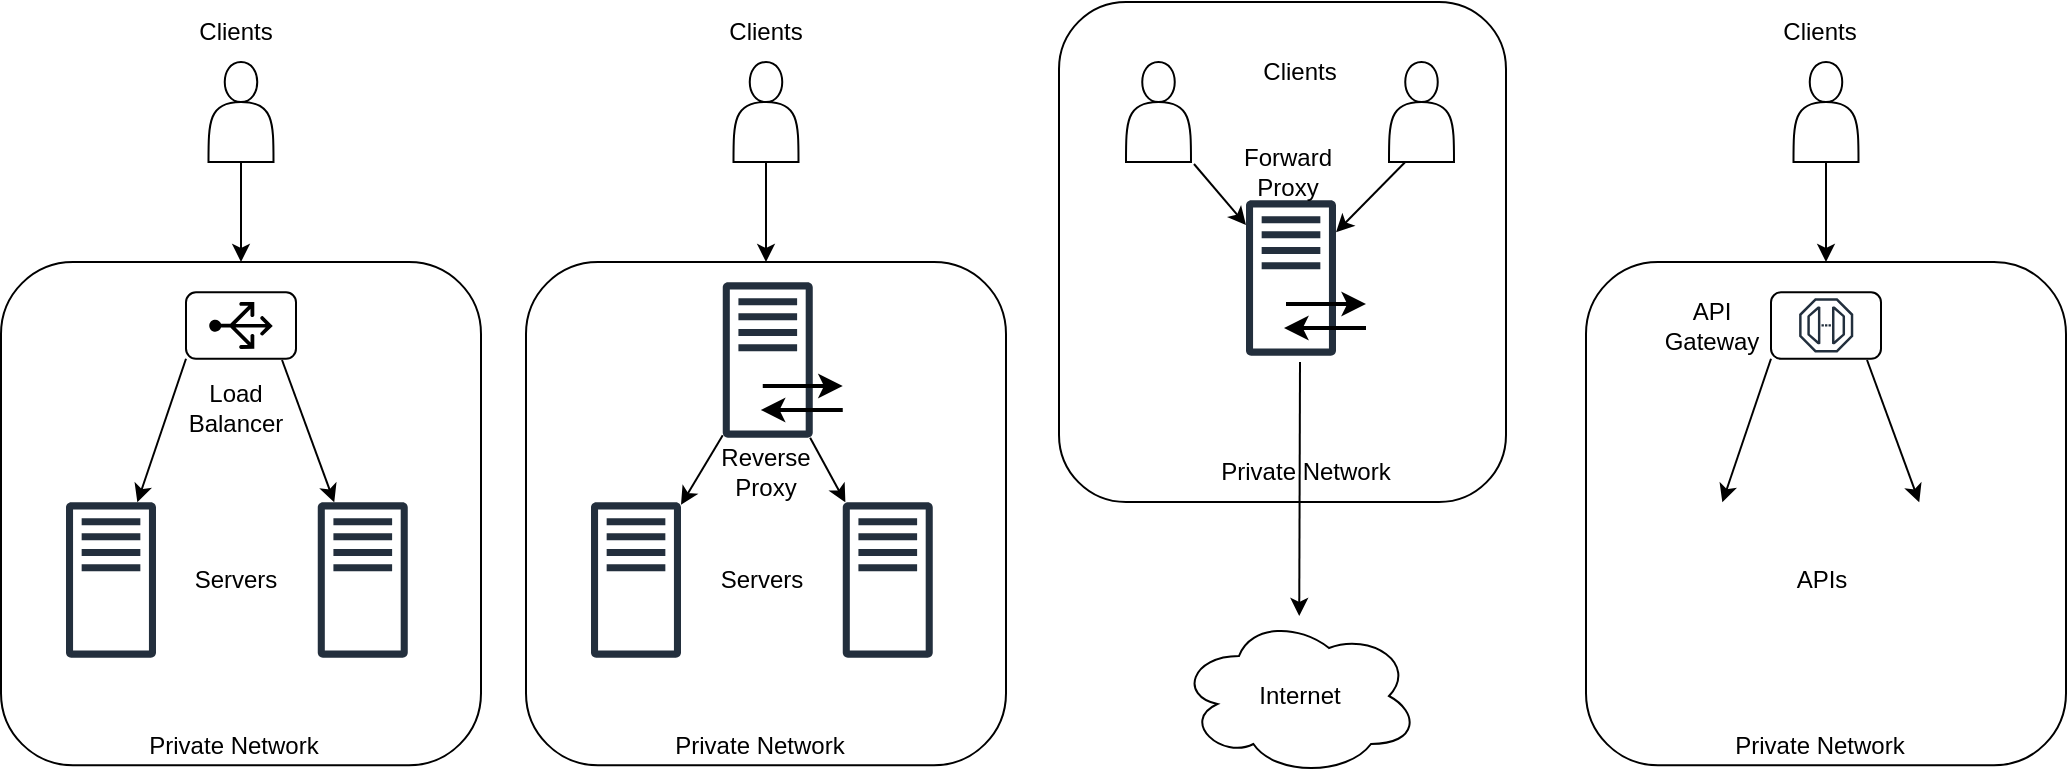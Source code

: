 <mxfile version="21.6.6" type="github">
  <diagram name="Page-1" id="BUqAdPhRB4Lpo9XYMQPq">
    <mxGraphModel dx="954" dy="499" grid="1" gridSize="10" guides="1" tooltips="1" connect="1" arrows="1" fold="1" page="1" pageScale="1" pageWidth="850" pageHeight="1100" math="0" shadow="0">
      <root>
        <mxCell id="0" />
        <mxCell id="1" parent="0" />
        <mxCell id="0IamSGhX4x1fuv4fyuVd-6" value="" style="rounded=1;whiteSpace=wrap;html=1;" vertex="1" parent="1">
          <mxGeometry x="27.5" y="190" width="240" height="251.62" as="geometry" />
        </mxCell>
        <mxCell id="0IamSGhX4x1fuv4fyuVd-1" value="" style="shape=actor;whiteSpace=wrap;html=1;" vertex="1" parent="1">
          <mxGeometry x="131.25" y="90" width="32.5" height="50" as="geometry" />
        </mxCell>
        <mxCell id="0IamSGhX4x1fuv4fyuVd-4" value="" style="sketch=0;outlineConnect=0;fontColor=#232F3E;gradientColor=none;fillColor=#232F3D;strokeColor=none;dashed=0;verticalLabelPosition=bottom;verticalAlign=top;align=center;html=1;fontSize=12;fontStyle=0;aspect=fixed;pointerEvents=1;shape=mxgraph.aws4.traditional_server;" vertex="1" parent="1">
          <mxGeometry x="60" y="310" width="45" height="78" as="geometry" />
        </mxCell>
        <mxCell id="0IamSGhX4x1fuv4fyuVd-5" value="" style="sketch=0;outlineConnect=0;fontColor=#232F3E;gradientColor=none;fillColor=#232F3D;strokeColor=none;dashed=0;verticalLabelPosition=bottom;verticalAlign=top;align=center;html=1;fontSize=12;fontStyle=0;aspect=fixed;pointerEvents=1;shape=mxgraph.aws4.traditional_server;" vertex="1" parent="1">
          <mxGeometry x="185.88" y="310" width="45" height="78" as="geometry" />
        </mxCell>
        <mxCell id="0IamSGhX4x1fuv4fyuVd-7" value="" style="group" vertex="1" connectable="0" parent="1">
          <mxGeometry x="120" y="205.13" width="55" height="33.25" as="geometry" />
        </mxCell>
        <mxCell id="0IamSGhX4x1fuv4fyuVd-3" value="" style="rounded=1;whiteSpace=wrap;html=1;" vertex="1" parent="0IamSGhX4x1fuv4fyuVd-7">
          <mxGeometry width="55" height="33.25" as="geometry" />
        </mxCell>
        <mxCell id="0IamSGhX4x1fuv4fyuVd-2" value="" style="sketch=0;aspect=fixed;pointerEvents=1;shadow=0;dashed=0;html=1;strokeColor=none;labelPosition=center;verticalLabelPosition=bottom;verticalAlign=top;align=center;fillColor=#000000;shape=mxgraph.azure.load_balancer_generic;direction=north;strokeWidth=1;" vertex="1" parent="0IamSGhX4x1fuv4fyuVd-7">
          <mxGeometry x="11.62" y="4.87" width="31.76" height="23.5" as="geometry" />
        </mxCell>
        <mxCell id="0IamSGhX4x1fuv4fyuVd-10" value="" style="endArrow=classic;html=1;rounded=0;exitX=0;exitY=1;exitDx=0;exitDy=0;" edge="1" parent="1" source="0IamSGhX4x1fuv4fyuVd-3" target="0IamSGhX4x1fuv4fyuVd-4">
          <mxGeometry width="50" height="50" relative="1" as="geometry">
            <mxPoint x="400" y="290" as="sourcePoint" />
            <mxPoint x="450" y="240" as="targetPoint" />
          </mxGeometry>
        </mxCell>
        <mxCell id="0IamSGhX4x1fuv4fyuVd-11" value="" style="endArrow=classic;html=1;rounded=0;exitX=0.873;exitY=1.019;exitDx=0;exitDy=0;exitPerimeter=0;" edge="1" parent="1" source="0IamSGhX4x1fuv4fyuVd-3" target="0IamSGhX4x1fuv4fyuVd-5">
          <mxGeometry width="50" height="50" relative="1" as="geometry">
            <mxPoint x="400" y="290" as="sourcePoint" />
            <mxPoint x="450" y="240" as="targetPoint" />
          </mxGeometry>
        </mxCell>
        <mxCell id="0IamSGhX4x1fuv4fyuVd-12" value="" style="endArrow=classic;html=1;rounded=0;exitX=0.5;exitY=1;exitDx=0;exitDy=0;" edge="1" parent="1" source="0IamSGhX4x1fuv4fyuVd-1" target="0IamSGhX4x1fuv4fyuVd-6">
          <mxGeometry width="50" height="50" relative="1" as="geometry">
            <mxPoint x="400" y="290" as="sourcePoint" />
            <mxPoint x="450" y="240" as="targetPoint" />
          </mxGeometry>
        </mxCell>
        <mxCell id="0IamSGhX4x1fuv4fyuVd-13" value="Load Balancer" style="text;html=1;strokeColor=none;fillColor=none;align=center;verticalAlign=middle;whiteSpace=wrap;rounded=0;" vertex="1" parent="1">
          <mxGeometry x="115" y="248" width="60" height="30" as="geometry" />
        </mxCell>
        <mxCell id="0IamSGhX4x1fuv4fyuVd-14" value="Servers" style="text;html=1;strokeColor=none;fillColor=none;align=center;verticalAlign=middle;whiteSpace=wrap;rounded=0;" vertex="1" parent="1">
          <mxGeometry x="115" y="334" width="60" height="30" as="geometry" />
        </mxCell>
        <mxCell id="0IamSGhX4x1fuv4fyuVd-15" value="Private Network" style="text;html=1;strokeColor=none;fillColor=none;align=center;verticalAlign=middle;whiteSpace=wrap;rounded=0;" vertex="1" parent="1">
          <mxGeometry x="99" y="417" width="90" height="30" as="geometry" />
        </mxCell>
        <mxCell id="0IamSGhX4x1fuv4fyuVd-16" value="" style="rounded=1;whiteSpace=wrap;html=1;" vertex="1" parent="1">
          <mxGeometry x="290" y="190" width="240" height="251.62" as="geometry" />
        </mxCell>
        <mxCell id="0IamSGhX4x1fuv4fyuVd-17" value="" style="shape=actor;whiteSpace=wrap;html=1;" vertex="1" parent="1">
          <mxGeometry x="393.75" y="90" width="32.5" height="50" as="geometry" />
        </mxCell>
        <mxCell id="0IamSGhX4x1fuv4fyuVd-18" value="" style="sketch=0;outlineConnect=0;fontColor=#232F3E;gradientColor=none;fillColor=#232F3D;strokeColor=none;dashed=0;verticalLabelPosition=bottom;verticalAlign=top;align=center;html=1;fontSize=12;fontStyle=0;aspect=fixed;pointerEvents=1;shape=mxgraph.aws4.traditional_server;" vertex="1" parent="1">
          <mxGeometry x="322.5" y="310" width="45" height="78" as="geometry" />
        </mxCell>
        <mxCell id="0IamSGhX4x1fuv4fyuVd-19" value="" style="sketch=0;outlineConnect=0;fontColor=#232F3E;gradientColor=none;fillColor=#232F3D;strokeColor=none;dashed=0;verticalLabelPosition=bottom;verticalAlign=top;align=center;html=1;fontSize=12;fontStyle=0;aspect=fixed;pointerEvents=1;shape=mxgraph.aws4.traditional_server;" vertex="1" parent="1">
          <mxGeometry x="448.38" y="310" width="45" height="78" as="geometry" />
        </mxCell>
        <mxCell id="0IamSGhX4x1fuv4fyuVd-23" value="" style="endArrow=classic;html=1;rounded=0;" edge="1" parent="1" source="0IamSGhX4x1fuv4fyuVd-56" target="0IamSGhX4x1fuv4fyuVd-18">
          <mxGeometry width="50" height="50" relative="1" as="geometry">
            <mxPoint x="382.5" y="238.38" as="sourcePoint" />
            <mxPoint x="712.5" y="240" as="targetPoint" />
          </mxGeometry>
        </mxCell>
        <mxCell id="0IamSGhX4x1fuv4fyuVd-24" value="" style="endArrow=classic;html=1;rounded=0;" edge="1" parent="1" source="0IamSGhX4x1fuv4fyuVd-56" target="0IamSGhX4x1fuv4fyuVd-19">
          <mxGeometry width="50" height="50" relative="1" as="geometry">
            <mxPoint x="430.515" y="239.012" as="sourcePoint" />
            <mxPoint x="712.5" y="240" as="targetPoint" />
          </mxGeometry>
        </mxCell>
        <mxCell id="0IamSGhX4x1fuv4fyuVd-25" value="" style="endArrow=classic;html=1;rounded=0;exitX=0.5;exitY=1;exitDx=0;exitDy=0;" edge="1" parent="1" source="0IamSGhX4x1fuv4fyuVd-17" target="0IamSGhX4x1fuv4fyuVd-16">
          <mxGeometry width="50" height="50" relative="1" as="geometry">
            <mxPoint x="662.5" y="290" as="sourcePoint" />
            <mxPoint x="712.5" y="240" as="targetPoint" />
          </mxGeometry>
        </mxCell>
        <mxCell id="0IamSGhX4x1fuv4fyuVd-26" value="Reverse Proxy" style="text;html=1;strokeColor=none;fillColor=none;align=center;verticalAlign=middle;whiteSpace=wrap;rounded=0;" vertex="1" parent="1">
          <mxGeometry x="380" y="280" width="60" height="30" as="geometry" />
        </mxCell>
        <mxCell id="0IamSGhX4x1fuv4fyuVd-27" value="Servers" style="text;html=1;strokeColor=none;fillColor=none;align=center;verticalAlign=middle;whiteSpace=wrap;rounded=0;" vertex="1" parent="1">
          <mxGeometry x="377.5" y="334" width="60" height="30" as="geometry" />
        </mxCell>
        <mxCell id="0IamSGhX4x1fuv4fyuVd-28" value="Private Network" style="text;html=1;strokeColor=none;fillColor=none;align=center;verticalAlign=middle;whiteSpace=wrap;rounded=0;" vertex="1" parent="1">
          <mxGeometry x="361.5" y="417" width="90" height="30" as="geometry" />
        </mxCell>
        <mxCell id="0IamSGhX4x1fuv4fyuVd-42" value="" style="rounded=1;whiteSpace=wrap;html=1;" vertex="1" parent="1">
          <mxGeometry x="820" y="190" width="240" height="251.62" as="geometry" />
        </mxCell>
        <mxCell id="0IamSGhX4x1fuv4fyuVd-43" value="" style="shape=actor;whiteSpace=wrap;html=1;" vertex="1" parent="1">
          <mxGeometry x="923.75" y="90" width="32.5" height="50" as="geometry" />
        </mxCell>
        <mxCell id="0IamSGhX4x1fuv4fyuVd-46" value="" style="group" vertex="1" connectable="0" parent="1">
          <mxGeometry x="912.5" y="205.13" width="55" height="33.25" as="geometry" />
        </mxCell>
        <mxCell id="0IamSGhX4x1fuv4fyuVd-47" value="" style="rounded=1;whiteSpace=wrap;html=1;" vertex="1" parent="0IamSGhX4x1fuv4fyuVd-46">
          <mxGeometry width="55" height="33.25" as="geometry" />
        </mxCell>
        <mxCell id="0IamSGhX4x1fuv4fyuVd-91" value="" style="sketch=0;outlineConnect=0;fontColor=#232F3E;gradientColor=none;fillColor=#222f3d;strokeColor=none;dashed=0;verticalLabelPosition=bottom;verticalAlign=top;align=center;html=1;fontSize=12;fontStyle=0;aspect=fixed;pointerEvents=1;shape=mxgraph.aws4.endpoint;" vertex="1" parent="0IamSGhX4x1fuv4fyuVd-46">
          <mxGeometry x="14.07" y="3" width="27.06" height="27.06" as="geometry" />
        </mxCell>
        <mxCell id="0IamSGhX4x1fuv4fyuVd-49" value="" style="endArrow=classic;html=1;rounded=0;exitX=0;exitY=1;exitDx=0;exitDy=0;" edge="1" parent="1" source="0IamSGhX4x1fuv4fyuVd-47">
          <mxGeometry width="50" height="50" relative="1" as="geometry">
            <mxPoint x="1192.5" y="290" as="sourcePoint" />
            <mxPoint x="888.166" y="310.163" as="targetPoint" />
          </mxGeometry>
        </mxCell>
        <mxCell id="0IamSGhX4x1fuv4fyuVd-50" value="" style="endArrow=classic;html=1;rounded=0;exitX=0.873;exitY=1.019;exitDx=0;exitDy=0;exitPerimeter=0;" edge="1" parent="1" source="0IamSGhX4x1fuv4fyuVd-47">
          <mxGeometry width="50" height="50" relative="1" as="geometry">
            <mxPoint x="1192.5" y="290" as="sourcePoint" />
            <mxPoint x="986.627" y="310.163" as="targetPoint" />
          </mxGeometry>
        </mxCell>
        <mxCell id="0IamSGhX4x1fuv4fyuVd-51" value="" style="endArrow=classic;html=1;rounded=0;exitX=0.5;exitY=1;exitDx=0;exitDy=0;" edge="1" parent="1" source="0IamSGhX4x1fuv4fyuVd-43" target="0IamSGhX4x1fuv4fyuVd-42">
          <mxGeometry width="50" height="50" relative="1" as="geometry">
            <mxPoint x="1192.5" y="290" as="sourcePoint" />
            <mxPoint x="1242.5" y="240" as="targetPoint" />
          </mxGeometry>
        </mxCell>
        <mxCell id="0IamSGhX4x1fuv4fyuVd-52" value="API Gateway" style="text;html=1;strokeColor=none;fillColor=none;align=center;verticalAlign=middle;whiteSpace=wrap;rounded=0;" vertex="1" parent="1">
          <mxGeometry x="852.5" y="207" width="60" height="30" as="geometry" />
        </mxCell>
        <mxCell id="0IamSGhX4x1fuv4fyuVd-53" value="APIs" style="text;html=1;strokeColor=none;fillColor=none;align=center;verticalAlign=middle;whiteSpace=wrap;rounded=0;" vertex="1" parent="1">
          <mxGeometry x="907.5" y="334" width="60" height="30" as="geometry" />
        </mxCell>
        <mxCell id="0IamSGhX4x1fuv4fyuVd-54" value="Private Network" style="text;html=1;strokeColor=none;fillColor=none;align=center;verticalAlign=middle;whiteSpace=wrap;rounded=0;" vertex="1" parent="1">
          <mxGeometry x="891.5" y="417" width="90" height="30" as="geometry" />
        </mxCell>
        <mxCell id="0IamSGhX4x1fuv4fyuVd-60" value="" style="group" vertex="1" connectable="0" parent="1">
          <mxGeometry x="388.38" y="200" width="60" height="78" as="geometry" />
        </mxCell>
        <mxCell id="0IamSGhX4x1fuv4fyuVd-56" value="" style="sketch=0;outlineConnect=0;fontColor=#232F3E;gradientColor=none;fillColor=#232F3D;strokeColor=none;dashed=0;verticalLabelPosition=bottom;verticalAlign=top;align=center;html=1;fontSize=12;fontStyle=0;aspect=fixed;pointerEvents=1;shape=mxgraph.aws4.traditional_server;" vertex="1" parent="0IamSGhX4x1fuv4fyuVd-60">
          <mxGeometry width="45" height="78" as="geometry" />
        </mxCell>
        <mxCell id="0IamSGhX4x1fuv4fyuVd-57" value="" style="endArrow=classic;html=1;rounded=0;strokeWidth=2;endSize=6;" edge="1" parent="0IamSGhX4x1fuv4fyuVd-60">
          <mxGeometry width="50" height="50" relative="1" as="geometry">
            <mxPoint x="20" y="52" as="sourcePoint" />
            <mxPoint x="60" y="52" as="targetPoint" />
          </mxGeometry>
        </mxCell>
        <mxCell id="0IamSGhX4x1fuv4fyuVd-58" value="" style="endArrow=none;html=1;rounded=0;strokeWidth=2;startArrow=classic;startFill=1;endFill=0;" edge="1" parent="0IamSGhX4x1fuv4fyuVd-60">
          <mxGeometry width="50" height="50" relative="1" as="geometry">
            <mxPoint x="19" y="64" as="sourcePoint" />
            <mxPoint x="60" y="64" as="targetPoint" />
          </mxGeometry>
        </mxCell>
        <mxCell id="0IamSGhX4x1fuv4fyuVd-65" value="" style="rounded=1;whiteSpace=wrap;html=1;" vertex="1" parent="1">
          <mxGeometry x="556.5" y="60" width="223.5" height="250" as="geometry" />
        </mxCell>
        <mxCell id="0IamSGhX4x1fuv4fyuVd-72" value="Private Network" style="text;html=1;strokeColor=none;fillColor=none;align=center;verticalAlign=middle;whiteSpace=wrap;rounded=0;" vertex="1" parent="1">
          <mxGeometry x="635" y="280" width="90" height="30" as="geometry" />
        </mxCell>
        <mxCell id="0IamSGhX4x1fuv4fyuVd-73" value="" style="group" vertex="1" connectable="0" parent="1">
          <mxGeometry x="650" y="159" width="60" height="78" as="geometry" />
        </mxCell>
        <mxCell id="0IamSGhX4x1fuv4fyuVd-74" value="" style="sketch=0;outlineConnect=0;fontColor=#232F3E;gradientColor=none;fillColor=#232F3D;strokeColor=none;dashed=0;verticalLabelPosition=bottom;verticalAlign=top;align=center;html=1;fontSize=12;fontStyle=0;aspect=fixed;pointerEvents=1;shape=mxgraph.aws4.traditional_server;" vertex="1" parent="0IamSGhX4x1fuv4fyuVd-73">
          <mxGeometry width="45" height="78" as="geometry" />
        </mxCell>
        <mxCell id="0IamSGhX4x1fuv4fyuVd-75" value="" style="endArrow=classic;html=1;rounded=0;strokeWidth=2;endSize=6;" edge="1" parent="0IamSGhX4x1fuv4fyuVd-73">
          <mxGeometry width="50" height="50" relative="1" as="geometry">
            <mxPoint x="20" y="52" as="sourcePoint" />
            <mxPoint x="60" y="52" as="targetPoint" />
          </mxGeometry>
        </mxCell>
        <mxCell id="0IamSGhX4x1fuv4fyuVd-76" value="" style="endArrow=none;html=1;rounded=0;strokeWidth=2;startArrow=classic;startFill=1;endFill=0;" edge="1" parent="0IamSGhX4x1fuv4fyuVd-73">
          <mxGeometry width="50" height="50" relative="1" as="geometry">
            <mxPoint x="19" y="64" as="sourcePoint" />
            <mxPoint x="60" y="64" as="targetPoint" />
          </mxGeometry>
        </mxCell>
        <mxCell id="0IamSGhX4x1fuv4fyuVd-77" value="" style="shape=actor;whiteSpace=wrap;html=1;" vertex="1" parent="1">
          <mxGeometry x="590" y="90" width="32.5" height="50" as="geometry" />
        </mxCell>
        <mxCell id="0IamSGhX4x1fuv4fyuVd-78" value="" style="shape=actor;whiteSpace=wrap;html=1;" vertex="1" parent="1">
          <mxGeometry x="721.5" y="90" width="32.5" height="50" as="geometry" />
        </mxCell>
        <mxCell id="0IamSGhX4x1fuv4fyuVd-79" value="Forward Proxy" style="text;html=1;strokeColor=none;fillColor=none;align=center;verticalAlign=middle;whiteSpace=wrap;rounded=0;" vertex="1" parent="1">
          <mxGeometry x="640.5" y="130" width="60" height="30" as="geometry" />
        </mxCell>
        <mxCell id="0IamSGhX4x1fuv4fyuVd-80" value="Clients" style="text;html=1;strokeColor=none;fillColor=none;align=center;verticalAlign=middle;whiteSpace=wrap;rounded=0;" vertex="1" parent="1">
          <mxGeometry x="115" y="60" width="60" height="30" as="geometry" />
        </mxCell>
        <mxCell id="0IamSGhX4x1fuv4fyuVd-81" value="Clients" style="text;html=1;strokeColor=none;fillColor=none;align=center;verticalAlign=middle;whiteSpace=wrap;rounded=0;" vertex="1" parent="1">
          <mxGeometry x="380" y="60" width="60" height="30" as="geometry" />
        </mxCell>
        <mxCell id="0IamSGhX4x1fuv4fyuVd-82" value="Clients" style="text;html=1;strokeColor=none;fillColor=none;align=center;verticalAlign=middle;whiteSpace=wrap;rounded=0;" vertex="1" parent="1">
          <mxGeometry x="646.5" y="80" width="60" height="30" as="geometry" />
        </mxCell>
        <mxCell id="0IamSGhX4x1fuv4fyuVd-85" value="" style="endArrow=classic;html=1;rounded=0;exitX=1.046;exitY=1.02;exitDx=0;exitDy=0;exitPerimeter=0;" edge="1" parent="1" source="0IamSGhX4x1fuv4fyuVd-77" target="0IamSGhX4x1fuv4fyuVd-74">
          <mxGeometry width="50" height="50" relative="1" as="geometry">
            <mxPoint x="450" y="290" as="sourcePoint" />
            <mxPoint x="500" y="240" as="targetPoint" />
          </mxGeometry>
        </mxCell>
        <mxCell id="0IamSGhX4x1fuv4fyuVd-86" value="" style="endArrow=classic;html=1;rounded=0;exitX=0.25;exitY=1;exitDx=0;exitDy=0;" edge="1" parent="1" source="0IamSGhX4x1fuv4fyuVd-78" target="0IamSGhX4x1fuv4fyuVd-74">
          <mxGeometry width="50" height="50" relative="1" as="geometry">
            <mxPoint x="450" y="290" as="sourcePoint" />
            <mxPoint x="500" y="240" as="targetPoint" />
          </mxGeometry>
        </mxCell>
        <mxCell id="0IamSGhX4x1fuv4fyuVd-87" value="" style="ellipse;shape=cloud;whiteSpace=wrap;html=1;" vertex="1" parent="1">
          <mxGeometry x="616.5" y="367" width="120" height="80" as="geometry" />
        </mxCell>
        <mxCell id="0IamSGhX4x1fuv4fyuVd-88" value="" style="endArrow=classic;html=1;rounded=0;" edge="1" parent="1" target="0IamSGhX4x1fuv4fyuVd-87">
          <mxGeometry width="50" height="50" relative="1" as="geometry">
            <mxPoint x="677" y="240" as="sourcePoint" />
            <mxPoint x="500" y="240" as="targetPoint" />
          </mxGeometry>
        </mxCell>
        <mxCell id="0IamSGhX4x1fuv4fyuVd-89" value="Internet" style="text;html=1;strokeColor=none;fillColor=none;align=center;verticalAlign=middle;whiteSpace=wrap;rounded=0;" vertex="1" parent="1">
          <mxGeometry x="646.5" y="392" width="60" height="30" as="geometry" />
        </mxCell>
        <mxCell id="0IamSGhX4x1fuv4fyuVd-90" value="Clients" style="text;html=1;strokeColor=none;fillColor=none;align=center;verticalAlign=middle;whiteSpace=wrap;rounded=0;" vertex="1" parent="1">
          <mxGeometry x="906.5" y="60" width="60" height="30" as="geometry" />
        </mxCell>
      </root>
    </mxGraphModel>
  </diagram>
</mxfile>
